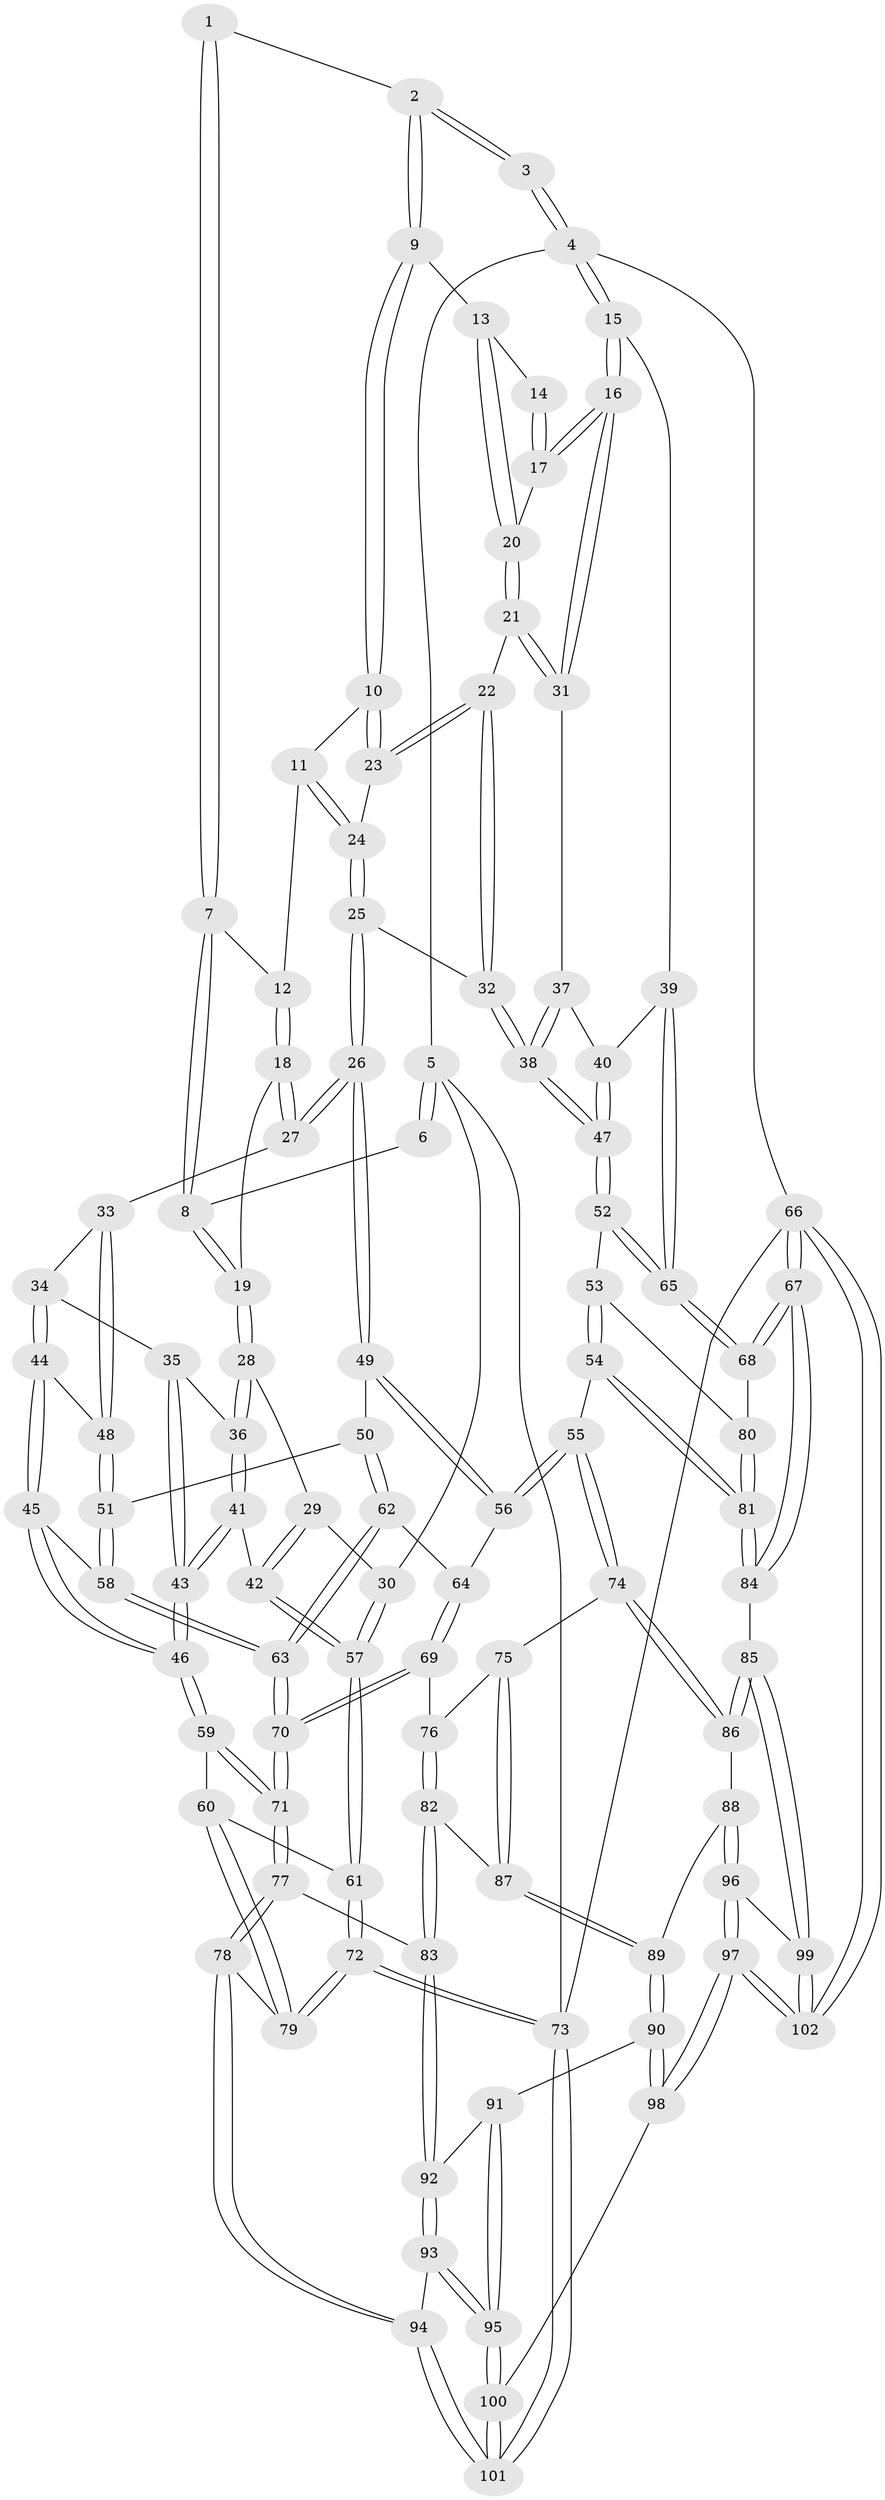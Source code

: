 // coarse degree distribution, {2: 0.075, 5: 0.3, 6: 0.15, 3: 0.175, 4: 0.25, 7: 0.025, 10: 0.025}
// Generated by graph-tools (version 1.1) at 2025/04/03/04/25 22:04:30]
// undirected, 102 vertices, 252 edges
graph export_dot {
graph [start="1"]
  node [color=gray90,style=filled];
  1 [pos="+0.5423901246764147+0"];
  2 [pos="+0.7496585283403745+0"];
  3 [pos="+1+0"];
  4 [pos="+1+0"];
  5 [pos="+0+0"];
  6 [pos="+0.25782699371879736+0"];
  7 [pos="+0.538403722913307+0"];
  8 [pos="+0.3392574278264796+0.11278972269652668"];
  9 [pos="+0.7862331261925+0.06022508798923839"];
  10 [pos="+0.7545676935032987+0.08226962930402296"];
  11 [pos="+0.6163088583271296+0.0675027009863637"];
  12 [pos="+0.5459172443236966+0"];
  13 [pos="+0.8225618340828933+0.07707836349302345"];
  14 [pos="+0.9123980517905914+0.0361712980935045"];
  15 [pos="+1+0.2340419653562981"];
  16 [pos="+1+0.20332807826209584"];
  17 [pos="+0.9594398480757491+0.13651836537930495"];
  18 [pos="+0.467698526980834+0.19707147832075786"];
  19 [pos="+0.3339370199758829+0.1260122935166086"];
  20 [pos="+0.8589190549202794+0.14933387708878468"];
  21 [pos="+0.8368646238080126+0.21759130591181738"];
  22 [pos="+0.7341846669211081+0.19536282921616815"];
  23 [pos="+0.7326861278625827+0.1797924284555842"];
  24 [pos="+0.6185536187018044+0.10548380104579143"];
  25 [pos="+0.5815911288356269+0.2785093464367731"];
  26 [pos="+0.5502065485509253+0.2866896597121662"];
  27 [pos="+0.508961295522824+0.27577482568947814"];
  28 [pos="+0.21648404584472689+0.18428162488886585"];
  29 [pos="+0.12385350041282421+0.14796731086483925"];
  30 [pos="+0+0"];
  31 [pos="+0.8449620750607526+0.2344600400859681"];
  32 [pos="+0.6420669166769161+0.2897575948820077"];
  33 [pos="+0.45149965067933945+0.30743090972534887"];
  34 [pos="+0.3077900979698841+0.3072133453197559"];
  35 [pos="+0.27167668694228625+0.2894798236743842"];
  36 [pos="+0.26437917557215374+0.28256356567354074"];
  37 [pos="+0.8443519503880533+0.2678488535993207"];
  38 [pos="+0.6588248848044693+0.30522113540130713"];
  39 [pos="+1+0.27918706176658326"];
  40 [pos="+0.8621593260475268+0.3272708503340753"];
  41 [pos="+0.14835348016431033+0.40438333668329784"];
  42 [pos="+0.12421838510277278+0.40924086531724607"];
  43 [pos="+0.24237904708751962+0.4498241583039318"];
  44 [pos="+0.3373549427871781+0.43023828565700084"];
  45 [pos="+0.3252891078256249+0.5043342564163427"];
  46 [pos="+0.2861133320052894+0.5256462326842307"];
  47 [pos="+0.7912318577049524+0.48775908461131634"];
  48 [pos="+0.43057492855867086+0.3770010013814669"];
  49 [pos="+0.5481933651099182+0.434607404210275"];
  50 [pos="+0.49320590096646416+0.4653924390288871"];
  51 [pos="+0.436958921860333+0.4469714720725987"];
  52 [pos="+0.7928754305606713+0.49977459987712247"];
  53 [pos="+0.7788045404181665+0.523951121232165"];
  54 [pos="+0.7547071232504787+0.5479841334863264"];
  55 [pos="+0.7040268084715636+0.5745508482623578"];
  56 [pos="+0.6562477477979891+0.5514196343709206"];
  57 [pos="+0+0.5436586075437941"];
  58 [pos="+0.3610782651804253+0.5058940493586656"];
  59 [pos="+0.261450911205353+0.5657348795870376"];
  60 [pos="+0.2445256814576037+0.5737645293118949"];
  61 [pos="+0+0.584078094831613"];
  62 [pos="+0.48048791617414816+0.544386696995704"];
  63 [pos="+0.4471049504141867+0.5616424509602799"];
  64 [pos="+0.5311991704013431+0.5569079948265078"];
  65 [pos="+1+0.4778777750521352"];
  66 [pos="+1+1"];
  67 [pos="+1+0.7963959041419445"];
  68 [pos="+1+0.6027141878475573"];
  69 [pos="+0.49557291384243696+0.6700995094843458"];
  70 [pos="+0.4404952953281799+0.6611927162439871"];
  71 [pos="+0.39068196169333413+0.692445809262275"];
  72 [pos="+0+0.7964033099093961"];
  73 [pos="+0+1"];
  74 [pos="+0.6947758680234832+0.5936566197347661"];
  75 [pos="+0.57388075551644+0.6840161444366151"];
  76 [pos="+0.5004439202296596+0.6719314386190633"];
  77 [pos="+0.3835557089531124+0.719805268736675"];
  78 [pos="+0.2896257650633301+0.8355058604487385"];
  79 [pos="+0.2340217202402211+0.810485640783971"];
  80 [pos="+0.9439311110672256+0.6686442981528213"];
  81 [pos="+0.885157954432509+0.8041169058499943"];
  82 [pos="+0.4907404145971221+0.7783812415772698"];
  83 [pos="+0.4800897175606078+0.7909158123056174"];
  84 [pos="+0.8859926472360509+0.8191085020413058"];
  85 [pos="+0.8573730005878973+0.8514406942374169"];
  86 [pos="+0.7039129175413347+0.677709663762214"];
  87 [pos="+0.5719942615139144+0.7331804523332345"];
  88 [pos="+0.6777513459505458+0.8374719753536516"];
  89 [pos="+0.6068938194328951+0.8379769516620204"];
  90 [pos="+0.5829894273064596+0.8554514800428019"];
  91 [pos="+0.5441040396641429+0.853377047944495"];
  92 [pos="+0.48189643071910093+0.7984657931445712"];
  93 [pos="+0.3946379235173618+0.8820568974748013"];
  94 [pos="+0.2962347480656878+0.8487423759360281"];
  95 [pos="+0.4438999074439709+0.9218369740768788"];
  96 [pos="+0.6787284890052985+0.8381378250415834"];
  97 [pos="+0.6237346625029517+1"];
  98 [pos="+0.5669136049445755+1"];
  99 [pos="+0.8351126510180242+0.8889232288747193"];
  100 [pos="+0.5208795427946814+1"];
  101 [pos="+0.2189732817619143+1"];
  102 [pos="+0.8705717837886516+1"];
  1 -- 2;
  1 -- 7;
  1 -- 7;
  2 -- 3;
  2 -- 3;
  2 -- 9;
  2 -- 9;
  3 -- 4;
  3 -- 4;
  4 -- 5;
  4 -- 15;
  4 -- 15;
  4 -- 66;
  5 -- 6;
  5 -- 6;
  5 -- 30;
  5 -- 73;
  6 -- 8;
  7 -- 8;
  7 -- 8;
  7 -- 12;
  8 -- 19;
  8 -- 19;
  9 -- 10;
  9 -- 10;
  9 -- 13;
  10 -- 11;
  10 -- 23;
  10 -- 23;
  11 -- 12;
  11 -- 24;
  11 -- 24;
  12 -- 18;
  12 -- 18;
  13 -- 14;
  13 -- 20;
  13 -- 20;
  14 -- 17;
  14 -- 17;
  15 -- 16;
  15 -- 16;
  15 -- 39;
  16 -- 17;
  16 -- 17;
  16 -- 31;
  16 -- 31;
  17 -- 20;
  18 -- 19;
  18 -- 27;
  18 -- 27;
  19 -- 28;
  19 -- 28;
  20 -- 21;
  20 -- 21;
  21 -- 22;
  21 -- 31;
  21 -- 31;
  22 -- 23;
  22 -- 23;
  22 -- 32;
  22 -- 32;
  23 -- 24;
  24 -- 25;
  24 -- 25;
  25 -- 26;
  25 -- 26;
  25 -- 32;
  26 -- 27;
  26 -- 27;
  26 -- 49;
  26 -- 49;
  27 -- 33;
  28 -- 29;
  28 -- 36;
  28 -- 36;
  29 -- 30;
  29 -- 42;
  29 -- 42;
  30 -- 57;
  30 -- 57;
  31 -- 37;
  32 -- 38;
  32 -- 38;
  33 -- 34;
  33 -- 48;
  33 -- 48;
  34 -- 35;
  34 -- 44;
  34 -- 44;
  35 -- 36;
  35 -- 43;
  35 -- 43;
  36 -- 41;
  36 -- 41;
  37 -- 38;
  37 -- 38;
  37 -- 40;
  38 -- 47;
  38 -- 47;
  39 -- 40;
  39 -- 65;
  39 -- 65;
  40 -- 47;
  40 -- 47;
  41 -- 42;
  41 -- 43;
  41 -- 43;
  42 -- 57;
  42 -- 57;
  43 -- 46;
  43 -- 46;
  44 -- 45;
  44 -- 45;
  44 -- 48;
  45 -- 46;
  45 -- 46;
  45 -- 58;
  46 -- 59;
  46 -- 59;
  47 -- 52;
  47 -- 52;
  48 -- 51;
  48 -- 51;
  49 -- 50;
  49 -- 56;
  49 -- 56;
  50 -- 51;
  50 -- 62;
  50 -- 62;
  51 -- 58;
  51 -- 58;
  52 -- 53;
  52 -- 65;
  52 -- 65;
  53 -- 54;
  53 -- 54;
  53 -- 80;
  54 -- 55;
  54 -- 81;
  54 -- 81;
  55 -- 56;
  55 -- 56;
  55 -- 74;
  55 -- 74;
  56 -- 64;
  57 -- 61;
  57 -- 61;
  58 -- 63;
  58 -- 63;
  59 -- 60;
  59 -- 71;
  59 -- 71;
  60 -- 61;
  60 -- 79;
  60 -- 79;
  61 -- 72;
  61 -- 72;
  62 -- 63;
  62 -- 63;
  62 -- 64;
  63 -- 70;
  63 -- 70;
  64 -- 69;
  64 -- 69;
  65 -- 68;
  65 -- 68;
  66 -- 67;
  66 -- 67;
  66 -- 102;
  66 -- 102;
  66 -- 73;
  67 -- 68;
  67 -- 68;
  67 -- 84;
  67 -- 84;
  68 -- 80;
  69 -- 70;
  69 -- 70;
  69 -- 76;
  70 -- 71;
  70 -- 71;
  71 -- 77;
  71 -- 77;
  72 -- 73;
  72 -- 73;
  72 -- 79;
  72 -- 79;
  73 -- 101;
  73 -- 101;
  74 -- 75;
  74 -- 86;
  74 -- 86;
  75 -- 76;
  75 -- 87;
  75 -- 87;
  76 -- 82;
  76 -- 82;
  77 -- 78;
  77 -- 78;
  77 -- 83;
  78 -- 79;
  78 -- 94;
  78 -- 94;
  80 -- 81;
  80 -- 81;
  81 -- 84;
  81 -- 84;
  82 -- 83;
  82 -- 83;
  82 -- 87;
  83 -- 92;
  83 -- 92;
  84 -- 85;
  85 -- 86;
  85 -- 86;
  85 -- 99;
  85 -- 99;
  86 -- 88;
  87 -- 89;
  87 -- 89;
  88 -- 89;
  88 -- 96;
  88 -- 96;
  89 -- 90;
  89 -- 90;
  90 -- 91;
  90 -- 98;
  90 -- 98;
  91 -- 92;
  91 -- 95;
  91 -- 95;
  92 -- 93;
  92 -- 93;
  93 -- 94;
  93 -- 95;
  93 -- 95;
  94 -- 101;
  94 -- 101;
  95 -- 100;
  95 -- 100;
  96 -- 97;
  96 -- 97;
  96 -- 99;
  97 -- 98;
  97 -- 98;
  97 -- 102;
  97 -- 102;
  98 -- 100;
  99 -- 102;
  99 -- 102;
  100 -- 101;
  100 -- 101;
}
